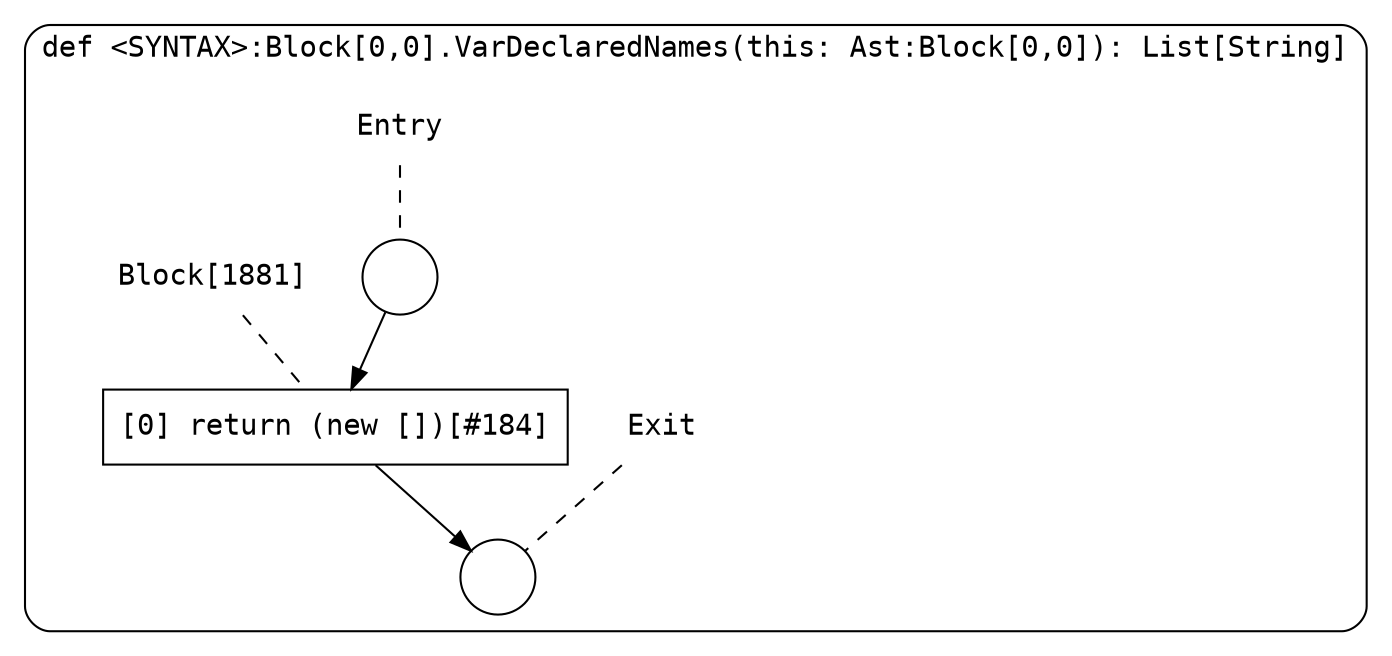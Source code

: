 digraph {
  graph [fontname = "Consolas"]
  node [fontname = "Consolas"]
  edge [fontname = "Consolas"]
  subgraph cluster326 {
    label = "def <SYNTAX>:Block[0,0].VarDeclaredNames(this: Ast:Block[0,0]): List[String]"
    style = rounded
    cluster326_entry_name [shape=none, label=<<font color="black">Entry</font>>]
    cluster326_entry_name -> cluster326_entry [arrowhead=none, color="black", style=dashed]
    cluster326_entry [shape=circle label=" " color="black" fillcolor="white" style=filled]
    cluster326_entry -> node1881 [color="black"]
    cluster326_exit_name [shape=none, label=<<font color="black">Exit</font>>]
    cluster326_exit_name -> cluster326_exit [arrowhead=none, color="black", style=dashed]
    cluster326_exit [shape=circle label=" " color="black" fillcolor="white" style=filled]
    node1881_name [shape=none, label=<<font color="black">Block[1881]</font>>]
    node1881_name -> node1881 [arrowhead=none, color="black", style=dashed]
    node1881 [shape=box, label=<<font color="black">[0] return (new [])[#184]<BR ALIGN="LEFT"/></font>> color="black" fillcolor="white", style=filled]
    node1881 -> cluster326_exit [color="black"]
  }
}